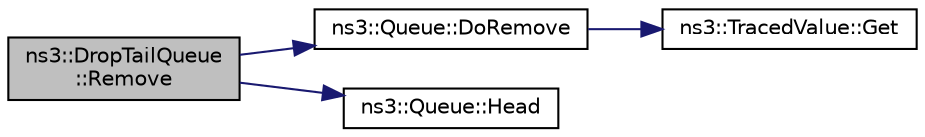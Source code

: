 digraph "ns3::DropTailQueue::Remove"
{
  edge [fontname="Helvetica",fontsize="10",labelfontname="Helvetica",labelfontsize="10"];
  node [fontname="Helvetica",fontsize="10",shape=record];
  rankdir="LR";
  Node1 [label="ns3::DropTailQueue\l::Remove",height=0.2,width=0.4,color="black", fillcolor="grey75", style="filled", fontcolor="black"];
  Node1 -> Node2 [color="midnightblue",fontsize="10",style="solid"];
  Node2 [label="ns3::Queue::DoRemove",height=0.2,width=0.4,color="black", fillcolor="white", style="filled",URL="$da/d8f/classns3_1_1Queue.html#aeafca6fdd31674467fb5251b14ba5899"];
  Node2 -> Node3 [color="midnightblue",fontsize="10",style="solid"];
  Node3 [label="ns3::TracedValue::Get",height=0.2,width=0.4,color="black", fillcolor="white", style="filled",URL="$df/d97/classns3_1_1TracedValue.html#a10fddd1de961ac65acfbeb440a1e8551"];
  Node1 -> Node4 [color="midnightblue",fontsize="10",style="solid"];
  Node4 [label="ns3::Queue::Head",height=0.2,width=0.4,color="black", fillcolor="white", style="filled",URL="$da/d8f/classns3_1_1Queue.html#a22bfb0852a9de53cf9f44e6166279a4f",tooltip="Get a const iterator which refers to the first item in the queue. "];
}
